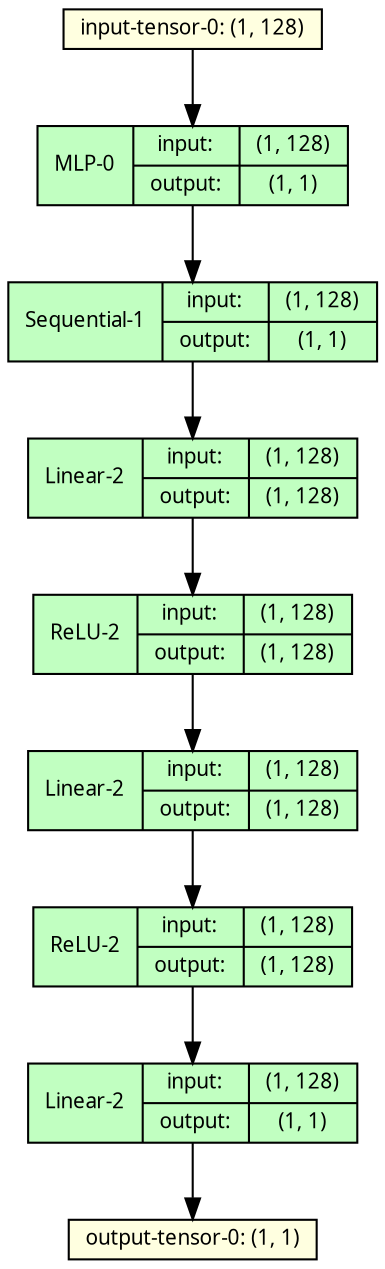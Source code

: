strict digraph MLP {
	graph [ordering=in size="12.0,12.0"]
	node [align=left fontname="Linux libertine" fontsize=10 height=0.2 ranksep=0.1 shape=record style=filled]
	edge [fontsize=10]
	0 [label="input-tensor-0: (1, 128)" fillcolor=lightyellow]
	1 [label="MLP
-0|{input:|output:}|{(1, 128)|(1, 1)}" fillcolor=darkseagreen1]
	2 [label="Sequential
-1|{input:|output:}|{(1, 128)|(1, 1)}" fillcolor=darkseagreen1]
	3 [label="Linear
-2|{input:|output:}|{(1, 128)|(1, 128)}" fillcolor=darkseagreen1]
	4 [label="ReLU
-2|{input:|output:}|{(1, 128)|(1, 128)}" fillcolor=darkseagreen1]
	5 [label="Linear
-2|{input:|output:}|{(1, 128)|(1, 128)}" fillcolor=darkseagreen1]
	6 [label="ReLU
-2|{input:|output:}|{(1, 128)|(1, 128)}" fillcolor=darkseagreen1]
	7 [label="Linear
-2|{input:|output:}|{(1, 128)|(1, 1)}" fillcolor=darkseagreen1]
	8 [label="output-tensor-0: (1, 1)" fillcolor=lightyellow]
	0 -> 1
	1 -> 2
	2 -> 3
	3 -> 4
	4 -> 5
	5 -> 6
	6 -> 7
	7 -> 8
}
strict digraph MLP {
	graph [ordering=in size="12.0,12.0"]
	node [align=left fontname="Linux libertine" fontsize=10 height=0.2 ranksep=0.1 shape=record style=filled]
	edge [fontsize=10]
	0 [label="input-tensor-0: (1, 128)" fillcolor=lightyellow]
	1 [label="MLP
-0|{input:|output:}|{(1, 128)|(1, 1)}" fillcolor=darkseagreen1]
	2 [label="Sequential
-1|{input:|output:}|{(1, 128)|(1, 1)}" fillcolor=darkseagreen1]
	3 [label="Linear
-2|{input:|output:}|{(1, 128)|(1, 128)}" fillcolor=darkseagreen1]
	4 [label="ReLU
-2|{input:|output:}|{(1, 128)|(1, 128)}" fillcolor=darkseagreen1]
	5 [label="Linear
-2|{input:|output:}|{(1, 128)|(1, 128)}" fillcolor=darkseagreen1]
	6 [label="ReLU
-2|{input:|output:}|{(1, 128)|(1, 128)}" fillcolor=darkseagreen1]
	7 [label="Linear
-2|{input:|output:}|{(1, 128)|(1, 1)}" fillcolor=darkseagreen1]
	8 [label="output-tensor-0: (1, 1)" fillcolor=lightyellow]
	0 -> 1
	1 -> 2
	2 -> 3
	3 -> 4
	4 -> 5
	5 -> 6
	6 -> 7
	7 -> 8
}
